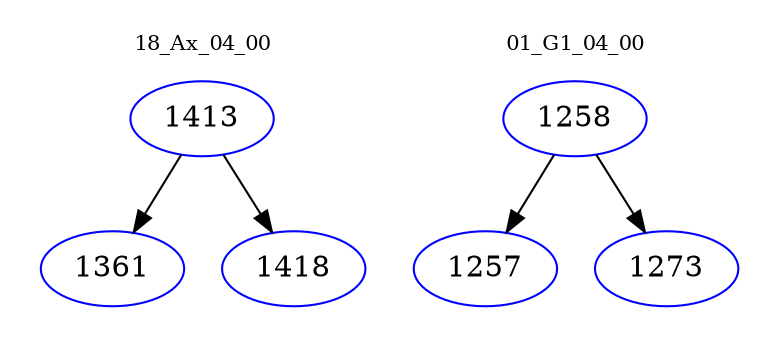 digraph{
subgraph cluster_0 {
color = white
label = "18_Ax_04_00";
fontsize=10;
T0_1413 [label="1413", color="blue"]
T0_1413 -> T0_1361 [color="black"]
T0_1361 [label="1361", color="blue"]
T0_1413 -> T0_1418 [color="black"]
T0_1418 [label="1418", color="blue"]
}
subgraph cluster_1 {
color = white
label = "01_G1_04_00";
fontsize=10;
T1_1258 [label="1258", color="blue"]
T1_1258 -> T1_1257 [color="black"]
T1_1257 [label="1257", color="blue"]
T1_1258 -> T1_1273 [color="black"]
T1_1273 [label="1273", color="blue"]
}
}
